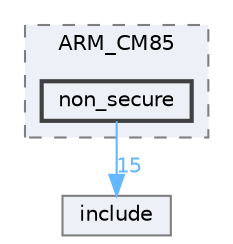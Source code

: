 digraph "D:/Projects/Raspberrypi_pico/pico_freertos_final/freertos_pico2/pico_freertos/FreeRTOS-Kernel/portable/GCC/ARM_CM85/non_secure"
{
 // LATEX_PDF_SIZE
  bgcolor="transparent";
  edge [fontname=Helvetica,fontsize=10,labelfontname=Helvetica,labelfontsize=10];
  node [fontname=Helvetica,fontsize=10,shape=box,height=0.2,width=0.4];
  compound=true
  subgraph clusterdir_07d68a4ac53250a4ba4c66bc1a44d6eb {
    graph [ bgcolor="#edf0f7", pencolor="grey50", label="ARM_CM85", fontname=Helvetica,fontsize=10 style="filled,dashed", URL="dir_07d68a4ac53250a4ba4c66bc1a44d6eb.html",tooltip=""]
  dir_358703e428e52671e56edc3a84534f6e [label="non_secure", fillcolor="#edf0f7", color="grey25", style="filled,bold", URL="dir_358703e428e52671e56edc3a84534f6e.html",tooltip=""];
  }
  dir_c69ece34c3f150cb2c6f1098178b172a [label="include", fillcolor="#edf0f7", color="grey50", style="filled", URL="dir_c69ece34c3f150cb2c6f1098178b172a.html",tooltip=""];
  dir_358703e428e52671e56edc3a84534f6e->dir_c69ece34c3f150cb2c6f1098178b172a [headlabel="15", labeldistance=1.5 headhref="dir_000158_000125.html" href="dir_000158_000125.html" color="steelblue1" fontcolor="steelblue1"];
}
